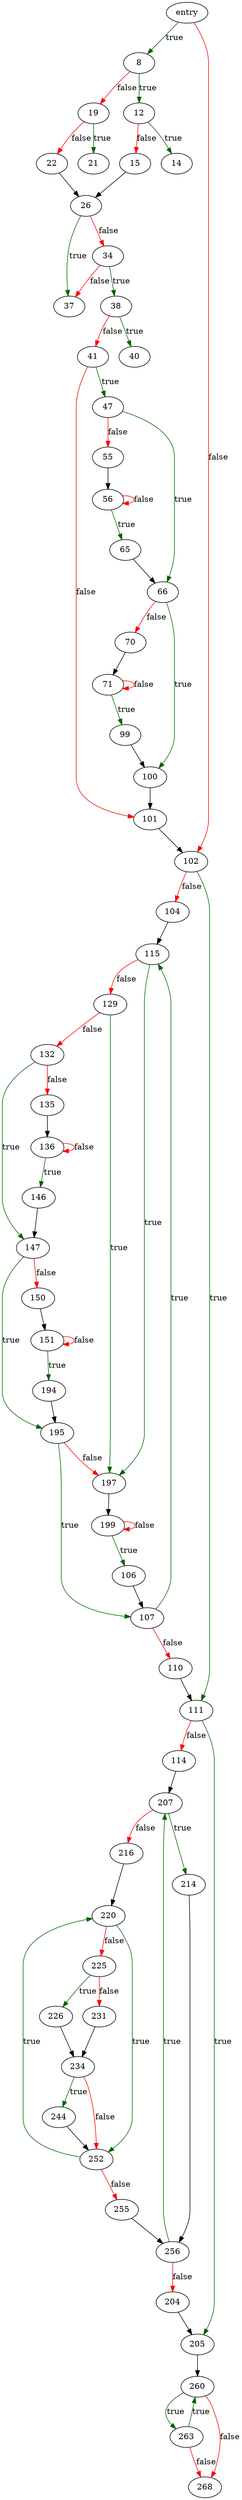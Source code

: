 digraph "calculate_columns" {
	// Node definitions.
	1 [label=entry];
	8;
	12;
	14;
	15;
	19;
	21;
	22;
	26;
	34;
	37;
	38;
	40;
	41;
	47;
	55;
	56;
	65;
	66;
	70;
	71;
	99;
	100;
	101;
	102;
	104;
	106;
	107;
	110;
	111;
	114;
	115;
	129;
	132;
	135;
	136;
	146;
	147;
	150;
	151;
	194;
	195;
	197;
	199;
	204;
	205;
	207;
	214;
	216;
	220;
	225;
	226;
	231;
	234;
	244;
	252;
	255;
	256;
	260;
	263;
	268;

	// Edge definitions.
	1 -> 8 [
		color=darkgreen
		label=true
	];
	1 -> 102 [
		color=red
		label=false
	];
	8 -> 12 [
		color=darkgreen
		label=true
	];
	8 -> 19 [
		color=red
		label=false
	];
	12 -> 14 [
		color=darkgreen
		label=true
	];
	12 -> 15 [
		color=red
		label=false
	];
	15 -> 26;
	19 -> 21 [
		color=darkgreen
		label=true
	];
	19 -> 22 [
		color=red
		label=false
	];
	22 -> 26;
	26 -> 34 [
		color=red
		label=false
	];
	26 -> 37 [
		color=darkgreen
		label=true
	];
	34 -> 37 [
		color=red
		label=false
	];
	34 -> 38 [
		color=darkgreen
		label=true
	];
	38 -> 40 [
		color=darkgreen
		label=true
	];
	38 -> 41 [
		color=red
		label=false
	];
	41 -> 47 [
		color=darkgreen
		label=true
	];
	41 -> 101 [
		color=red
		label=false
	];
	47 -> 55 [
		color=red
		label=false
	];
	47 -> 66 [
		color=darkgreen
		label=true
	];
	55 -> 56;
	56 -> 56 [
		color=red
		label=false
	];
	56 -> 65 [
		color=darkgreen
		label=true
	];
	65 -> 66;
	66 -> 70 [
		color=red
		label=false
	];
	66 -> 100 [
		color=darkgreen
		label=true
	];
	70 -> 71;
	71 -> 71 [
		color=red
		label=false
	];
	71 -> 99 [
		color=darkgreen
		label=true
	];
	99 -> 100;
	100 -> 101;
	101 -> 102;
	102 -> 104 [
		color=red
		label=false
	];
	102 -> 111 [
		color=darkgreen
		label=true
	];
	104 -> 115;
	106 -> 107;
	107 -> 110 [
		color=red
		label=false
	];
	107 -> 115 [
		color=darkgreen
		label=true
	];
	110 -> 111;
	111 -> 114 [
		color=red
		label=false
	];
	111 -> 205 [
		color=darkgreen
		label=true
	];
	114 -> 207;
	115 -> 129 [
		color=red
		label=false
	];
	115 -> 197 [
		color=darkgreen
		label=true
	];
	129 -> 132 [
		color=red
		label=false
	];
	129 -> 197 [
		color=darkgreen
		label=true
	];
	132 -> 135 [
		color=red
		label=false
	];
	132 -> 147 [
		color=darkgreen
		label=true
	];
	135 -> 136;
	136 -> 136 [
		color=red
		label=false
	];
	136 -> 146 [
		color=darkgreen
		label=true
	];
	146 -> 147;
	147 -> 150 [
		color=red
		label=false
	];
	147 -> 195 [
		color=darkgreen
		label=true
	];
	150 -> 151;
	151 -> 151 [
		color=red
		label=false
	];
	151 -> 194 [
		color=darkgreen
		label=true
	];
	194 -> 195;
	195 -> 107 [
		color=darkgreen
		label=true
	];
	195 -> 197 [
		color=red
		label=false
	];
	197 -> 199;
	199 -> 106 [
		color=darkgreen
		label=true
	];
	199 -> 199 [
		color=red
		label=false
	];
	204 -> 205;
	205 -> 260;
	207 -> 214 [
		color=darkgreen
		label=true
	];
	207 -> 216 [
		color=red
		label=false
	];
	214 -> 256;
	216 -> 220;
	220 -> 225 [
		color=red
		label=false
	];
	220 -> 252 [
		color=darkgreen
		label=true
	];
	225 -> 226 [
		color=darkgreen
		label=true
	];
	225 -> 231 [
		color=red
		label=false
	];
	226 -> 234;
	231 -> 234;
	234 -> 244 [
		color=darkgreen
		label=true
	];
	234 -> 252 [
		color=red
		label=false
	];
	244 -> 252;
	252 -> 220 [
		color=darkgreen
		label=true
	];
	252 -> 255 [
		color=red
		label=false
	];
	255 -> 256;
	256 -> 204 [
		color=red
		label=false
	];
	256 -> 207 [
		color=darkgreen
		label=true
	];
	260 -> 263 [
		color=darkgreen
		label=true
	];
	260 -> 268 [
		color=red
		label=false
	];
	263 -> 260 [
		color=darkgreen
		label=true
	];
	263 -> 268 [
		color=red
		label=false
	];
}